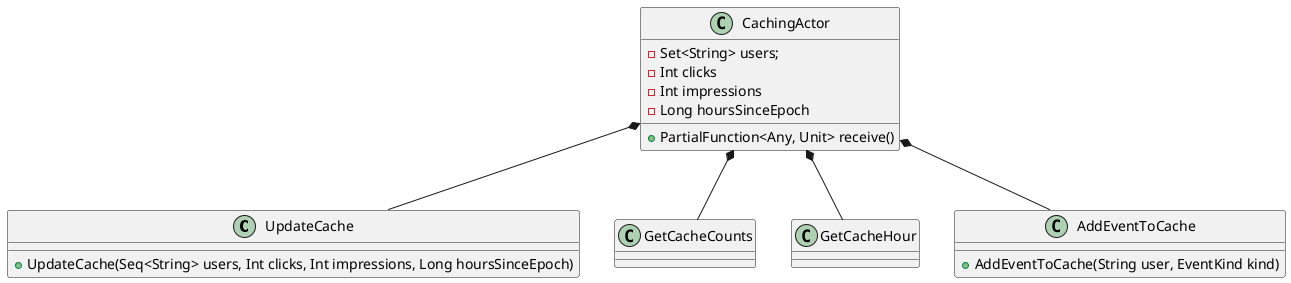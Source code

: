 @startuml
class UpdateCache {
    +UpdateCache(Seq<String> users, Int clicks, Int impressions, Long hoursSinceEpoch)
}
class GetCacheCounts
class GetCacheHour
class AddEventToCache {
    +AddEventToCache(String user, EventKind kind)
}

class CachingActor {
        -Set<String> users;
        -Int clicks
        -Int impressions
        -Long hoursSinceEpoch
        +PartialFunction<Any, Unit> receive()
}

CachingActor *-- UpdateCache
CachingActor *-- GetCacheCounts
CachingActor *-- GetCacheHour
CachingActor *-- AddEventToCache
@enduml